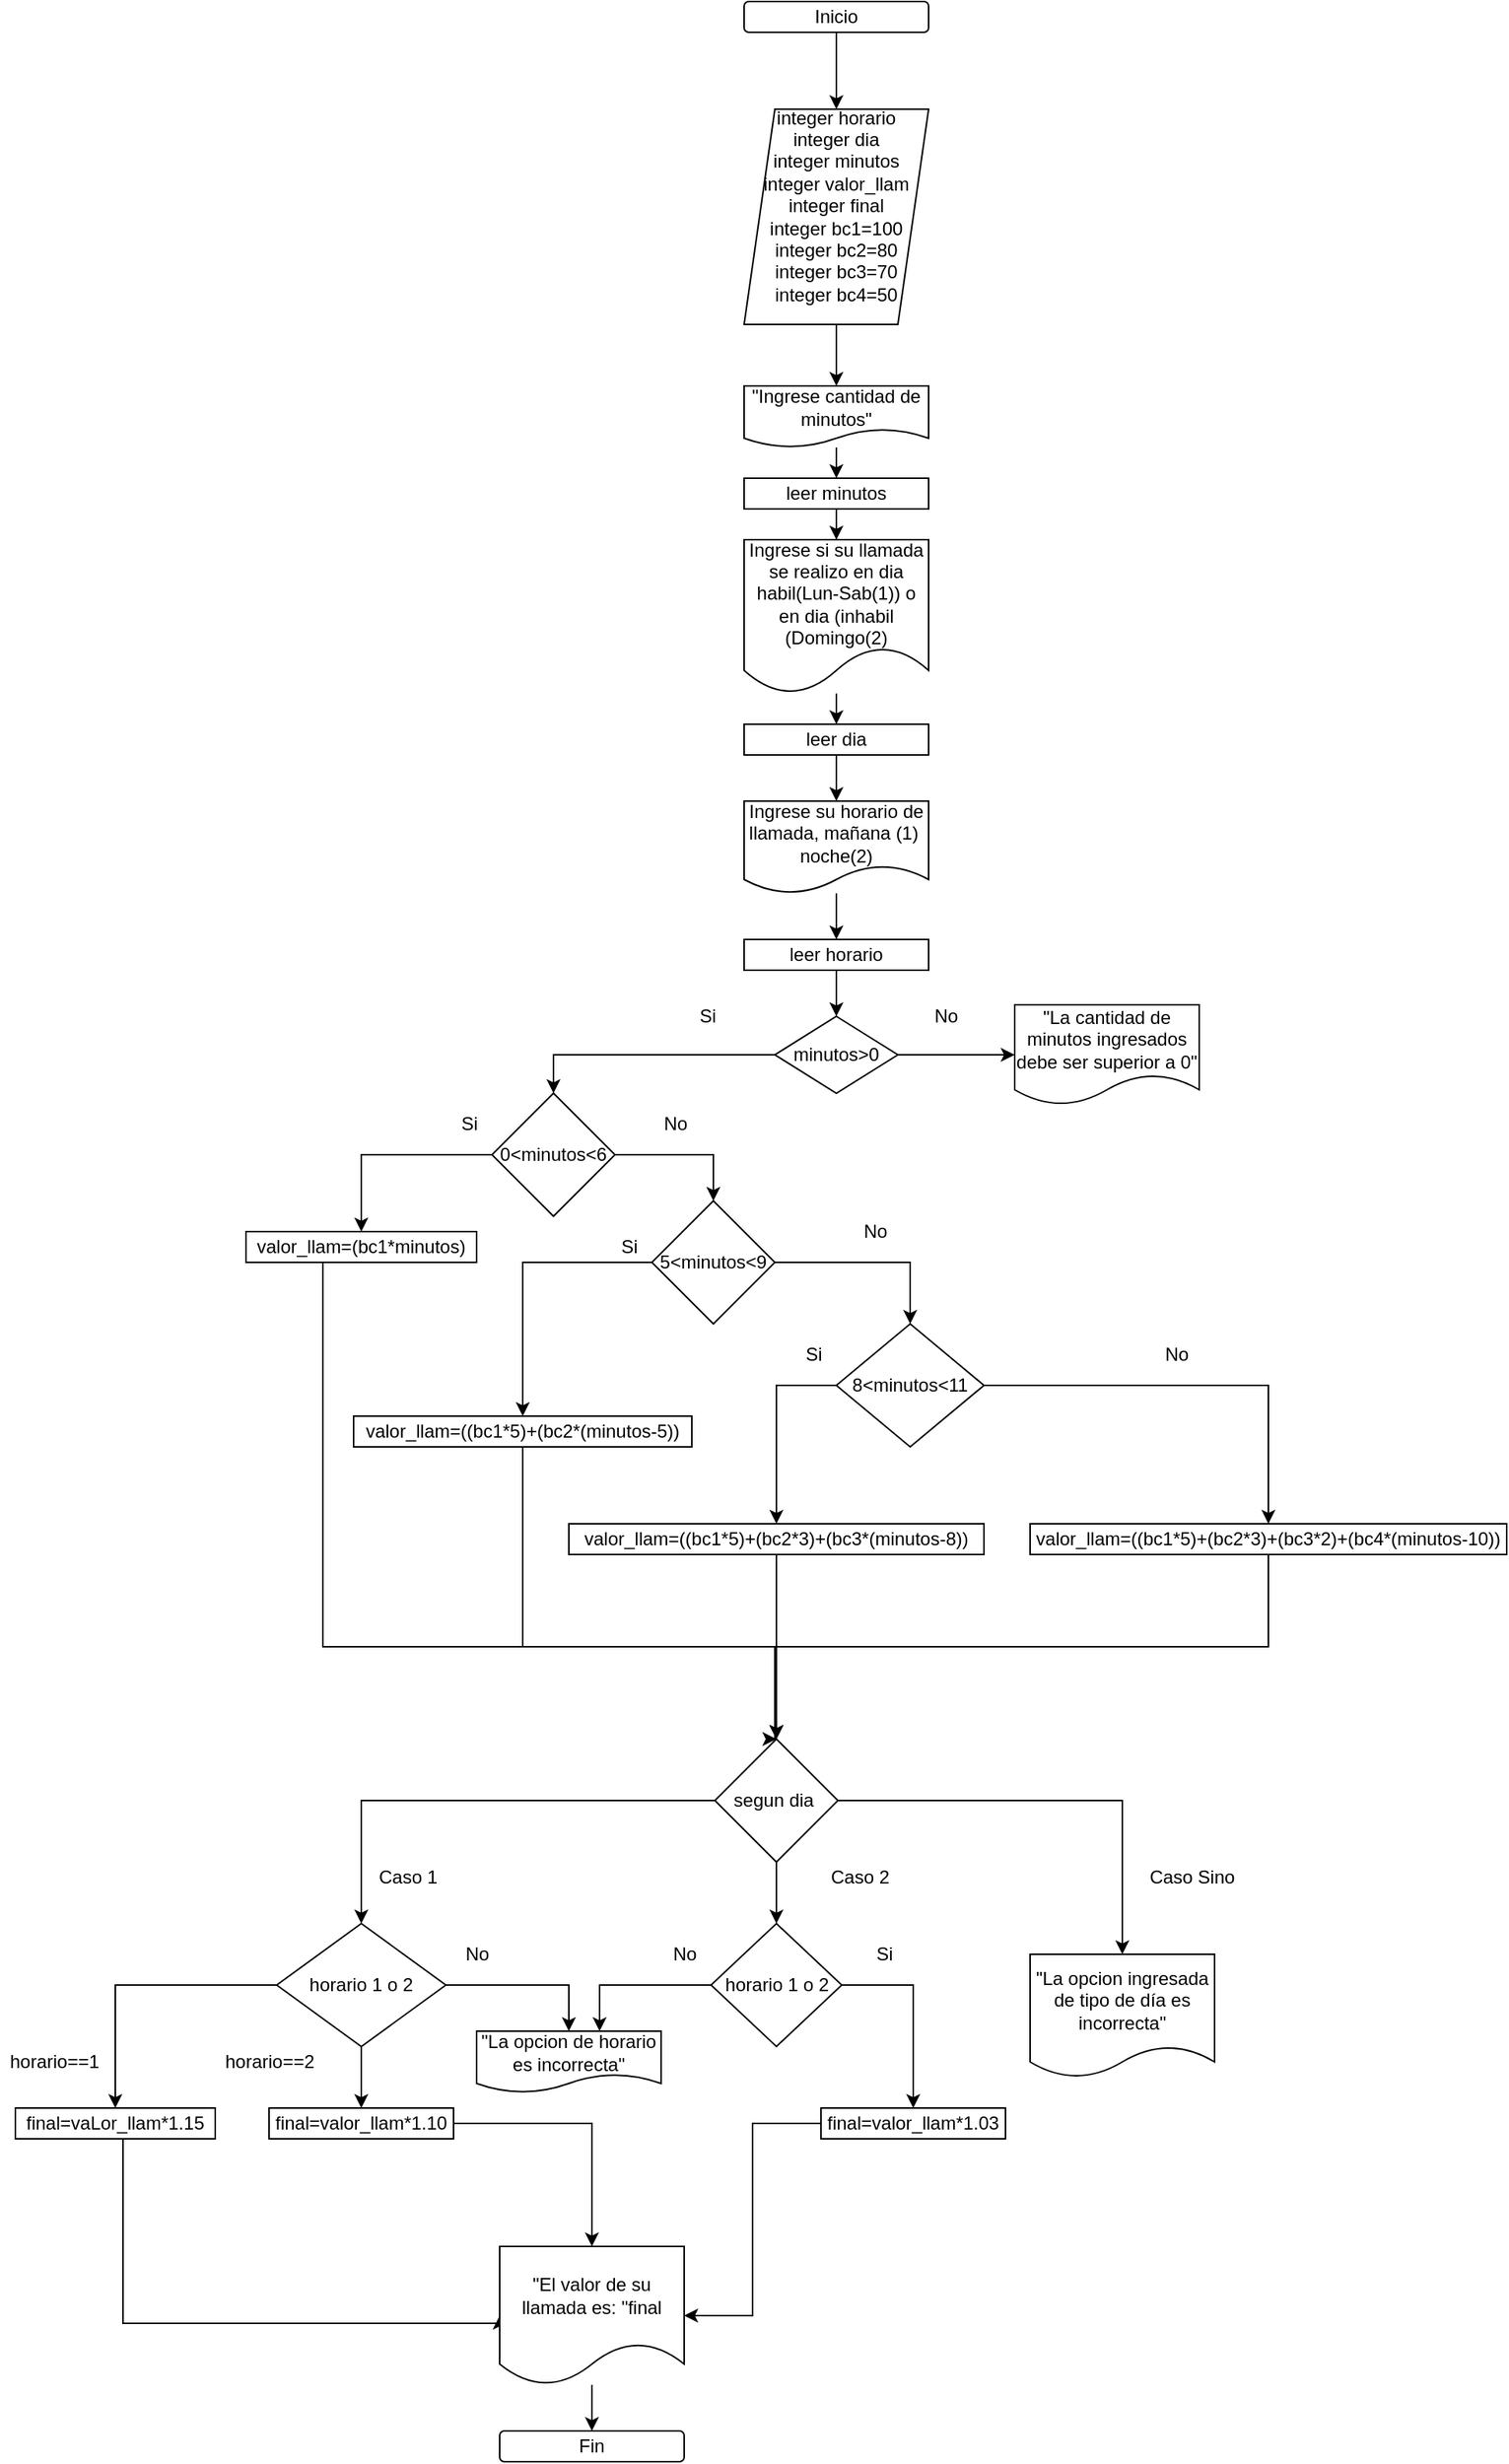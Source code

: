 <mxfile version="14.6.13" type="device"><diagram id="EA3il4k0dkZdK9E4wTJT" name="Página-1"><mxGraphModel dx="1851" dy="592" grid="1" gridSize="10" guides="1" tooltips="1" connect="1" arrows="1" fold="1" page="1" pageScale="1" pageWidth="827" pageHeight="1169" math="0" shadow="0"><root><mxCell id="0"/><mxCell id="1" parent="0"/><mxCell id="KEBzZ-hyadwN8dlAZAl4-3" style="edgeStyle=orthogonalEdgeStyle;rounded=0;orthogonalLoop=1;jettySize=auto;html=1;entryX=0.5;entryY=0;entryDx=0;entryDy=0;" edge="1" parent="1" source="KEBzZ-hyadwN8dlAZAl4-1" target="KEBzZ-hyadwN8dlAZAl4-2"><mxGeometry relative="1" as="geometry"/></mxCell><mxCell id="KEBzZ-hyadwN8dlAZAl4-1" value="Inicio" style="rounded=1;whiteSpace=wrap;html=1;" vertex="1" parent="1"><mxGeometry x="354" y="10" width="120" height="20" as="geometry"/></mxCell><mxCell id="KEBzZ-hyadwN8dlAZAl4-5" style="edgeStyle=orthogonalEdgeStyle;rounded=0;orthogonalLoop=1;jettySize=auto;html=1;" edge="1" parent="1" source="KEBzZ-hyadwN8dlAZAl4-2" target="KEBzZ-hyadwN8dlAZAl4-4"><mxGeometry relative="1" as="geometry"/></mxCell><mxCell id="KEBzZ-hyadwN8dlAZAl4-2" value="&lt;div&gt;integer horario&lt;/div&gt;&lt;div&gt;integer dia&lt;/div&gt;&lt;div&gt;integer minutos&lt;/div&gt;&lt;div&gt;integer valor_llam&lt;/div&gt;&lt;div&gt;integer final&lt;/div&gt;&lt;div&gt;integer bc1=100&lt;/div&gt;&lt;div&gt;integer bc2=80&lt;/div&gt;&lt;div&gt;integer bc3=70&lt;/div&gt;&lt;div&gt;integer bc4=50&lt;/div&gt;&lt;div&gt;&lt;br&gt;&lt;/div&gt;" style="shape=parallelogram;perimeter=parallelogramPerimeter;whiteSpace=wrap;html=1;fixedSize=1;" vertex="1" parent="1"><mxGeometry x="354" y="80" width="120" height="140" as="geometry"/></mxCell><mxCell id="KEBzZ-hyadwN8dlAZAl4-7" style="edgeStyle=orthogonalEdgeStyle;rounded=0;orthogonalLoop=1;jettySize=auto;html=1;" edge="1" parent="1" source="KEBzZ-hyadwN8dlAZAl4-4" target="KEBzZ-hyadwN8dlAZAl4-6"><mxGeometry relative="1" as="geometry"/></mxCell><mxCell id="KEBzZ-hyadwN8dlAZAl4-4" value="&quot;Ingrese cantidad de minutos&quot;" style="shape=document;whiteSpace=wrap;html=1;boundedLbl=1;" vertex="1" parent="1"><mxGeometry x="354" y="260" width="120" height="40" as="geometry"/></mxCell><mxCell id="KEBzZ-hyadwN8dlAZAl4-9" style="edgeStyle=orthogonalEdgeStyle;rounded=0;orthogonalLoop=1;jettySize=auto;html=1;" edge="1" parent="1" source="KEBzZ-hyadwN8dlAZAl4-6" target="KEBzZ-hyadwN8dlAZAl4-8"><mxGeometry relative="1" as="geometry"/></mxCell><mxCell id="KEBzZ-hyadwN8dlAZAl4-6" value="leer minutos" style="rounded=0;whiteSpace=wrap;html=1;" vertex="1" parent="1"><mxGeometry x="354" y="320" width="120" height="20" as="geometry"/></mxCell><mxCell id="KEBzZ-hyadwN8dlAZAl4-15" style="edgeStyle=orthogonalEdgeStyle;rounded=0;orthogonalLoop=1;jettySize=auto;html=1;" edge="1" parent="1" source="KEBzZ-hyadwN8dlAZAl4-8" target="KEBzZ-hyadwN8dlAZAl4-12"><mxGeometry relative="1" as="geometry"/></mxCell><mxCell id="KEBzZ-hyadwN8dlAZAl4-8" value="Ingrese si su llamada se realizo en dia habil(Lun-Sab(1)) o en dia (inhabil (Domingo(2)" style="shape=document;whiteSpace=wrap;html=1;boundedLbl=1;" vertex="1" parent="1"><mxGeometry x="354" y="360" width="120" height="100" as="geometry"/></mxCell><mxCell id="KEBzZ-hyadwN8dlAZAl4-17" style="edgeStyle=orthogonalEdgeStyle;rounded=0;orthogonalLoop=1;jettySize=auto;html=1;entryX=0.5;entryY=0;entryDx=0;entryDy=0;" edge="1" parent="1" source="KEBzZ-hyadwN8dlAZAl4-12" target="KEBzZ-hyadwN8dlAZAl4-16"><mxGeometry relative="1" as="geometry"/></mxCell><mxCell id="KEBzZ-hyadwN8dlAZAl4-12" value="leer dia" style="rounded=0;whiteSpace=wrap;html=1;" vertex="1" parent="1"><mxGeometry x="354" y="480" width="120" height="20" as="geometry"/></mxCell><mxCell id="KEBzZ-hyadwN8dlAZAl4-19" style="edgeStyle=orthogonalEdgeStyle;rounded=0;orthogonalLoop=1;jettySize=auto;html=1;entryX=0.5;entryY=0;entryDx=0;entryDy=0;" edge="1" parent="1" source="KEBzZ-hyadwN8dlAZAl4-16" target="KEBzZ-hyadwN8dlAZAl4-18"><mxGeometry relative="1" as="geometry"/></mxCell><mxCell id="KEBzZ-hyadwN8dlAZAl4-16" value="Ingrese su horario de llamada, mañana (1)&amp;nbsp; noche(2)" style="shape=document;whiteSpace=wrap;html=1;boundedLbl=1;" vertex="1" parent="1"><mxGeometry x="354" y="530" width="120" height="60" as="geometry"/></mxCell><mxCell id="KEBzZ-hyadwN8dlAZAl4-21" style="edgeStyle=orthogonalEdgeStyle;rounded=0;orthogonalLoop=1;jettySize=auto;html=1;entryX=0.5;entryY=0;entryDx=0;entryDy=0;" edge="1" parent="1" source="KEBzZ-hyadwN8dlAZAl4-18" target="KEBzZ-hyadwN8dlAZAl4-20"><mxGeometry relative="1" as="geometry"/></mxCell><mxCell id="KEBzZ-hyadwN8dlAZAl4-18" value="leer horario" style="rounded=0;whiteSpace=wrap;html=1;" vertex="1" parent="1"><mxGeometry x="354" y="620" width="120" height="20" as="geometry"/></mxCell><mxCell id="KEBzZ-hyadwN8dlAZAl4-25" style="edgeStyle=orthogonalEdgeStyle;rounded=0;orthogonalLoop=1;jettySize=auto;html=1;exitX=1;exitY=0.5;exitDx=0;exitDy=0;entryX=0;entryY=0.5;entryDx=0;entryDy=0;" edge="1" parent="1" source="KEBzZ-hyadwN8dlAZAl4-20" target="KEBzZ-hyadwN8dlAZAl4-24"><mxGeometry relative="1" as="geometry"/></mxCell><mxCell id="KEBzZ-hyadwN8dlAZAl4-27" style="edgeStyle=orthogonalEdgeStyle;rounded=0;orthogonalLoop=1;jettySize=auto;html=1;exitX=0;exitY=0.5;exitDx=0;exitDy=0;" edge="1" parent="1" source="KEBzZ-hyadwN8dlAZAl4-20" target="KEBzZ-hyadwN8dlAZAl4-26"><mxGeometry relative="1" as="geometry"><Array as="points"><mxPoint x="230" y="695"/></Array></mxGeometry></mxCell><mxCell id="KEBzZ-hyadwN8dlAZAl4-20" value="minutos&amp;gt;0" style="rhombus;whiteSpace=wrap;html=1;" vertex="1" parent="1"><mxGeometry x="374" y="670" width="80" height="50" as="geometry"/></mxCell><mxCell id="KEBzZ-hyadwN8dlAZAl4-24" value="&quot;La cantidad de minutos ingresados debe ser superior a 0&quot;" style="shape=document;whiteSpace=wrap;html=1;boundedLbl=1;" vertex="1" parent="1"><mxGeometry x="530" y="662.5" width="120" height="65" as="geometry"/></mxCell><mxCell id="KEBzZ-hyadwN8dlAZAl4-29" style="edgeStyle=orthogonalEdgeStyle;rounded=0;orthogonalLoop=1;jettySize=auto;html=1;exitX=1;exitY=0.5;exitDx=0;exitDy=0;entryX=0.5;entryY=0;entryDx=0;entryDy=0;" edge="1" parent="1" source="KEBzZ-hyadwN8dlAZAl4-26" target="KEBzZ-hyadwN8dlAZAl4-28"><mxGeometry relative="1" as="geometry"/></mxCell><mxCell id="KEBzZ-hyadwN8dlAZAl4-31" style="edgeStyle=orthogonalEdgeStyle;rounded=0;orthogonalLoop=1;jettySize=auto;html=1;" edge="1" parent="1" source="KEBzZ-hyadwN8dlAZAl4-26" target="KEBzZ-hyadwN8dlAZAl4-30"><mxGeometry relative="1" as="geometry"/></mxCell><mxCell id="KEBzZ-hyadwN8dlAZAl4-26" value="0&amp;lt;minutos&amp;lt;6" style="rhombus;whiteSpace=wrap;html=1;" vertex="1" parent="1"><mxGeometry x="190" y="720" width="80" height="80" as="geometry"/></mxCell><mxCell id="KEBzZ-hyadwN8dlAZAl4-33" style="edgeStyle=orthogonalEdgeStyle;rounded=0;orthogonalLoop=1;jettySize=auto;html=1;entryX=0.5;entryY=0;entryDx=0;entryDy=0;" edge="1" parent="1" source="KEBzZ-hyadwN8dlAZAl4-28" target="KEBzZ-hyadwN8dlAZAl4-32"><mxGeometry relative="1" as="geometry"><Array as="points"><mxPoint x="210" y="830"/></Array></mxGeometry></mxCell><mxCell id="KEBzZ-hyadwN8dlAZAl4-37" style="edgeStyle=orthogonalEdgeStyle;rounded=0;orthogonalLoop=1;jettySize=auto;html=1;entryX=0.5;entryY=0;entryDx=0;entryDy=0;" edge="1" parent="1" source="KEBzZ-hyadwN8dlAZAl4-28" target="KEBzZ-hyadwN8dlAZAl4-34"><mxGeometry relative="1" as="geometry"/></mxCell><mxCell id="KEBzZ-hyadwN8dlAZAl4-28" value="5&amp;lt;minutos&amp;lt;9" style="rhombus;whiteSpace=wrap;html=1;" vertex="1" parent="1"><mxGeometry x="294" y="790" width="80" height="80" as="geometry"/></mxCell><mxCell id="KEBzZ-hyadwN8dlAZAl4-41" style="edgeStyle=orthogonalEdgeStyle;rounded=0;orthogonalLoop=1;jettySize=auto;html=1;entryX=0.5;entryY=0;entryDx=0;entryDy=0;" edge="1" parent="1" source="KEBzZ-hyadwN8dlAZAl4-30" target="KEBzZ-hyadwN8dlAZAl4-40"><mxGeometry relative="1" as="geometry"><Array as="points"><mxPoint x="80" y="1080"/></Array></mxGeometry></mxCell><mxCell id="KEBzZ-hyadwN8dlAZAl4-30" value="valor_llam=(bc1*minutos)" style="rounded=0;whiteSpace=wrap;html=1;" vertex="1" parent="1"><mxGeometry x="30" y="810" width="150" height="20" as="geometry"/></mxCell><mxCell id="KEBzZ-hyadwN8dlAZAl4-44" style="edgeStyle=orthogonalEdgeStyle;rounded=0;orthogonalLoop=1;jettySize=auto;html=1;entryX=0.5;entryY=0;entryDx=0;entryDy=0;" edge="1" parent="1" source="KEBzZ-hyadwN8dlAZAl4-32" target="KEBzZ-hyadwN8dlAZAl4-40"><mxGeometry relative="1" as="geometry"><Array as="points"><mxPoint x="210" y="1080"/><mxPoint x="374" y="1080"/></Array></mxGeometry></mxCell><mxCell id="KEBzZ-hyadwN8dlAZAl4-32" value="valor_llam=((bc1*5)+(bc2*(minutos-5))" style="rounded=0;whiteSpace=wrap;html=1;" vertex="1" parent="1"><mxGeometry x="100" y="930" width="220" height="20" as="geometry"/></mxCell><mxCell id="KEBzZ-hyadwN8dlAZAl4-36" style="edgeStyle=orthogonalEdgeStyle;rounded=0;orthogonalLoop=1;jettySize=auto;html=1;entryX=0.5;entryY=0;entryDx=0;entryDy=0;" edge="1" parent="1" source="KEBzZ-hyadwN8dlAZAl4-34" target="KEBzZ-hyadwN8dlAZAl4-35"><mxGeometry relative="1" as="geometry"><Array as="points"><mxPoint x="375" y="910"/></Array></mxGeometry></mxCell><mxCell id="KEBzZ-hyadwN8dlAZAl4-39" style="edgeStyle=orthogonalEdgeStyle;rounded=0;orthogonalLoop=1;jettySize=auto;html=1;" edge="1" parent="1" source="KEBzZ-hyadwN8dlAZAl4-34" target="KEBzZ-hyadwN8dlAZAl4-38"><mxGeometry relative="1" as="geometry"/></mxCell><mxCell id="KEBzZ-hyadwN8dlAZAl4-34" value="8&amp;lt;minutos&amp;lt;11" style="rhombus;whiteSpace=wrap;html=1;" vertex="1" parent="1"><mxGeometry x="414" y="870" width="96" height="80" as="geometry"/></mxCell><mxCell id="KEBzZ-hyadwN8dlAZAl4-45" style="edgeStyle=orthogonalEdgeStyle;rounded=0;orthogonalLoop=1;jettySize=auto;html=1;" edge="1" parent="1" source="KEBzZ-hyadwN8dlAZAl4-35" target="KEBzZ-hyadwN8dlAZAl4-40"><mxGeometry relative="1" as="geometry"/></mxCell><mxCell id="KEBzZ-hyadwN8dlAZAl4-35" value="valor_llam=((bc1*5)+(bc2*3)+(bc3*(minutos-8))" style="rounded=0;whiteSpace=wrap;html=1;" vertex="1" parent="1"><mxGeometry x="240" y="1000" width="270" height="20" as="geometry"/></mxCell><mxCell id="KEBzZ-hyadwN8dlAZAl4-46" style="edgeStyle=orthogonalEdgeStyle;rounded=0;orthogonalLoop=1;jettySize=auto;html=1;entryX=0.5;entryY=0;entryDx=0;entryDy=0;" edge="1" parent="1" source="KEBzZ-hyadwN8dlAZAl4-38" target="KEBzZ-hyadwN8dlAZAl4-40"><mxGeometry relative="1" as="geometry"><Array as="points"><mxPoint x="695" y="1080"/><mxPoint x="375" y="1080"/></Array></mxGeometry></mxCell><mxCell id="KEBzZ-hyadwN8dlAZAl4-38" value="valor_llam=((bc1*5)+(bc2*3)+(bc3*2)+(bc4*(minutos-10))" style="rounded=0;whiteSpace=wrap;html=1;" vertex="1" parent="1"><mxGeometry x="540" y="1000" width="310" height="20" as="geometry"/></mxCell><mxCell id="KEBzZ-hyadwN8dlAZAl4-47" style="edgeStyle=orthogonalEdgeStyle;rounded=0;orthogonalLoop=1;jettySize=auto;html=1;exitX=0;exitY=0.5;exitDx=0;exitDy=0;" edge="1" parent="1" source="KEBzZ-hyadwN8dlAZAl4-40" target="KEBzZ-hyadwN8dlAZAl4-53"><mxGeometry relative="1" as="geometry"><mxPoint x="170" y="1250" as="targetPoint"/></mxGeometry></mxCell><mxCell id="KEBzZ-hyadwN8dlAZAl4-50" style="edgeStyle=orthogonalEdgeStyle;rounded=0;orthogonalLoop=1;jettySize=auto;html=1;entryX=0.5;entryY=0;entryDx=0;entryDy=0;" edge="1" parent="1" source="KEBzZ-hyadwN8dlAZAl4-40" target="KEBzZ-hyadwN8dlAZAl4-54"><mxGeometry relative="1" as="geometry"><mxPoint x="375" y="1270" as="targetPoint"/></mxGeometry></mxCell><mxCell id="KEBzZ-hyadwN8dlAZAl4-78" style="edgeStyle=orthogonalEdgeStyle;rounded=0;orthogonalLoop=1;jettySize=auto;html=1;entryX=0.5;entryY=0;entryDx=0;entryDy=0;" edge="1" parent="1" source="KEBzZ-hyadwN8dlAZAl4-40" target="KEBzZ-hyadwN8dlAZAl4-77"><mxGeometry relative="1" as="geometry"/></mxCell><mxCell id="KEBzZ-hyadwN8dlAZAl4-40" value="segun dia&amp;nbsp;" style="rhombus;whiteSpace=wrap;html=1;" vertex="1" parent="1"><mxGeometry x="335" y="1140" width="80" height="80" as="geometry"/></mxCell><mxCell id="KEBzZ-hyadwN8dlAZAl4-71" style="edgeStyle=orthogonalEdgeStyle;rounded=0;orthogonalLoop=1;jettySize=auto;html=1;exitX=0;exitY=0.5;exitDx=0;exitDy=0;" edge="1" parent="1" source="KEBzZ-hyadwN8dlAZAl4-53" target="KEBzZ-hyadwN8dlAZAl4-68"><mxGeometry relative="1" as="geometry"/></mxCell><mxCell id="KEBzZ-hyadwN8dlAZAl4-73" style="edgeStyle=orthogonalEdgeStyle;rounded=0;orthogonalLoop=1;jettySize=auto;html=1;exitX=0.5;exitY=1;exitDx=0;exitDy=0;entryX=0.5;entryY=0;entryDx=0;entryDy=0;" edge="1" parent="1" source="KEBzZ-hyadwN8dlAZAl4-53" target="KEBzZ-hyadwN8dlAZAl4-69"><mxGeometry relative="1" as="geometry"/></mxCell><mxCell id="KEBzZ-hyadwN8dlAZAl4-76" style="edgeStyle=orthogonalEdgeStyle;rounded=0;orthogonalLoop=1;jettySize=auto;html=1;exitX=1;exitY=0.5;exitDx=0;exitDy=0;entryX=0.5;entryY=0;entryDx=0;entryDy=0;" edge="1" parent="1" source="KEBzZ-hyadwN8dlAZAl4-53" target="KEBzZ-hyadwN8dlAZAl4-75"><mxGeometry relative="1" as="geometry"/></mxCell><mxCell id="KEBzZ-hyadwN8dlAZAl4-53" value="horario 1 o 2" style="rhombus;whiteSpace=wrap;html=1;" vertex="1" parent="1"><mxGeometry x="50" y="1260" width="110" height="80" as="geometry"/></mxCell><mxCell id="KEBzZ-hyadwN8dlAZAl4-79" style="edgeStyle=orthogonalEdgeStyle;rounded=0;orthogonalLoop=1;jettySize=auto;html=1;" edge="1" parent="1" source="KEBzZ-hyadwN8dlAZAl4-54" target="KEBzZ-hyadwN8dlAZAl4-75"><mxGeometry relative="1" as="geometry"><Array as="points"><mxPoint x="260" y="1300"/></Array></mxGeometry></mxCell><mxCell id="KEBzZ-hyadwN8dlAZAl4-83" style="edgeStyle=orthogonalEdgeStyle;rounded=0;orthogonalLoop=1;jettySize=auto;html=1;exitX=1;exitY=0.5;exitDx=0;exitDy=0;entryX=0.5;entryY=0;entryDx=0;entryDy=0;" edge="1" parent="1" source="KEBzZ-hyadwN8dlAZAl4-54" target="KEBzZ-hyadwN8dlAZAl4-70"><mxGeometry relative="1" as="geometry"/></mxCell><mxCell id="KEBzZ-hyadwN8dlAZAl4-54" value="&lt;span&gt;horario 1 o 2&lt;/span&gt;" style="rhombus;whiteSpace=wrap;html=1;" vertex="1" parent="1"><mxGeometry x="332.5" y="1260" width="85" height="80" as="geometry"/></mxCell><mxCell id="KEBzZ-hyadwN8dlAZAl4-57" value="Si" style="text;html=1;align=center;verticalAlign=middle;resizable=0;points=[];autosize=1;strokeColor=none;" vertex="1" parent="1"><mxGeometry x="315" y="660" width="30" height="20" as="geometry"/></mxCell><mxCell id="KEBzZ-hyadwN8dlAZAl4-58" value="Si" style="text;html=1;align=center;verticalAlign=middle;resizable=0;points=[];autosize=1;strokeColor=none;" vertex="1" parent="1"><mxGeometry x="160" y="730" width="30" height="20" as="geometry"/></mxCell><mxCell id="KEBzZ-hyadwN8dlAZAl4-59" value="Si" style="text;html=1;align=center;verticalAlign=middle;resizable=0;points=[];autosize=1;strokeColor=none;" vertex="1" parent="1"><mxGeometry x="264" y="810" width="30" height="20" as="geometry"/></mxCell><mxCell id="KEBzZ-hyadwN8dlAZAl4-60" value="Si" style="text;html=1;align=center;verticalAlign=middle;resizable=0;points=[];autosize=1;strokeColor=none;" vertex="1" parent="1"><mxGeometry x="384" y="880" width="30" height="20" as="geometry"/></mxCell><mxCell id="KEBzZ-hyadwN8dlAZAl4-61" value="No" style="text;html=1;align=center;verticalAlign=middle;resizable=0;points=[];autosize=1;strokeColor=none;" vertex="1" parent="1"><mxGeometry x="470" y="660" width="30" height="20" as="geometry"/></mxCell><mxCell id="KEBzZ-hyadwN8dlAZAl4-62" value="No" style="text;html=1;align=center;verticalAlign=middle;resizable=0;points=[];autosize=1;strokeColor=none;" vertex="1" parent="1"><mxGeometry x="294" y="730" width="30" height="20" as="geometry"/></mxCell><mxCell id="KEBzZ-hyadwN8dlAZAl4-63" value="No" style="text;html=1;align=center;verticalAlign=middle;resizable=0;points=[];autosize=1;strokeColor=none;" vertex="1" parent="1"><mxGeometry x="424" y="800" width="30" height="20" as="geometry"/></mxCell><mxCell id="KEBzZ-hyadwN8dlAZAl4-64" value="No" style="text;html=1;align=center;verticalAlign=middle;resizable=0;points=[];autosize=1;strokeColor=none;" vertex="1" parent="1"><mxGeometry x="620" y="880" width="30" height="20" as="geometry"/></mxCell><mxCell id="KEBzZ-hyadwN8dlAZAl4-65" value="Caso 1" style="text;html=1;align=center;verticalAlign=middle;resizable=0;points=[];autosize=1;strokeColor=none;" vertex="1" parent="1"><mxGeometry x="110" y="1220" width="50" height="20" as="geometry"/></mxCell><mxCell id="KEBzZ-hyadwN8dlAZAl4-66" value="Caso 2" style="text;html=1;align=center;verticalAlign=middle;resizable=0;points=[];autosize=1;strokeColor=none;" vertex="1" parent="1"><mxGeometry x="404" y="1220" width="50" height="20" as="geometry"/></mxCell><mxCell id="KEBzZ-hyadwN8dlAZAl4-67" value="Caso Sino" style="text;html=1;align=center;verticalAlign=middle;resizable=0;points=[];autosize=1;strokeColor=none;" vertex="1" parent="1"><mxGeometry x="610" y="1220" width="70" height="20" as="geometry"/></mxCell><mxCell id="KEBzZ-hyadwN8dlAZAl4-93" style="edgeStyle=orthogonalEdgeStyle;rounded=0;orthogonalLoop=1;jettySize=auto;html=1;entryX=0;entryY=0.5;entryDx=0;entryDy=0;" edge="1" parent="1" source="KEBzZ-hyadwN8dlAZAl4-68" target="KEBzZ-hyadwN8dlAZAl4-90"><mxGeometry relative="1" as="geometry"><Array as="points"><mxPoint x="-50" y="1520"/></Array></mxGeometry></mxCell><mxCell id="KEBzZ-hyadwN8dlAZAl4-68" value="&lt;div&gt;final=vaLor_llam*1.15&lt;/div&gt;" style="rounded=0;whiteSpace=wrap;html=1;" vertex="1" parent="1"><mxGeometry x="-120" y="1380" width="130" height="20" as="geometry"/></mxCell><mxCell id="KEBzZ-hyadwN8dlAZAl4-92" style="edgeStyle=orthogonalEdgeStyle;rounded=0;orthogonalLoop=1;jettySize=auto;html=1;entryX=0.5;entryY=0;entryDx=0;entryDy=0;" edge="1" parent="1" source="KEBzZ-hyadwN8dlAZAl4-69" target="KEBzZ-hyadwN8dlAZAl4-90"><mxGeometry relative="1" as="geometry"/></mxCell><mxCell id="KEBzZ-hyadwN8dlAZAl4-69" value="final=valor_llam*1.10" style="rounded=0;whiteSpace=wrap;html=1;" vertex="1" parent="1"><mxGeometry x="45" y="1380" width="120" height="20" as="geometry"/></mxCell><mxCell id="KEBzZ-hyadwN8dlAZAl4-94" style="edgeStyle=orthogonalEdgeStyle;rounded=0;orthogonalLoop=1;jettySize=auto;html=1;entryX=1;entryY=0.5;entryDx=0;entryDy=0;" edge="1" parent="1" source="KEBzZ-hyadwN8dlAZAl4-70" target="KEBzZ-hyadwN8dlAZAl4-90"><mxGeometry relative="1" as="geometry"/></mxCell><mxCell id="KEBzZ-hyadwN8dlAZAl4-70" value="final=valor_llam*1.03" style="rounded=0;whiteSpace=wrap;html=1;" vertex="1" parent="1"><mxGeometry x="404" y="1380" width="120" height="20" as="geometry"/></mxCell><mxCell id="KEBzZ-hyadwN8dlAZAl4-72" value="horario==1" style="text;html=1;align=center;verticalAlign=middle;resizable=0;points=[];autosize=1;strokeColor=none;" vertex="1" parent="1"><mxGeometry x="-130" y="1340" width="70" height="20" as="geometry"/></mxCell><mxCell id="KEBzZ-hyadwN8dlAZAl4-74" value="horario==2" style="text;html=1;align=center;verticalAlign=middle;resizable=0;points=[];autosize=1;strokeColor=none;" vertex="1" parent="1"><mxGeometry x="10" y="1340" width="70" height="20" as="geometry"/></mxCell><mxCell id="KEBzZ-hyadwN8dlAZAl4-75" value="&quot;La opcion de horario es incorrecta&quot;" style="shape=document;whiteSpace=wrap;html=1;boundedLbl=1;rounded=0;" vertex="1" parent="1"><mxGeometry x="180" y="1330" width="120" height="40" as="geometry"/></mxCell><mxCell id="KEBzZ-hyadwN8dlAZAl4-77" value="&quot;La opcion ingresada de tipo de día es incorrecta&quot;" style="shape=document;whiteSpace=wrap;html=1;boundedLbl=1;rounded=0;size=0.25;" vertex="1" parent="1"><mxGeometry x="540" y="1280" width="120" height="80" as="geometry"/></mxCell><mxCell id="KEBzZ-hyadwN8dlAZAl4-80" value="No" style="text;html=1;align=center;verticalAlign=middle;resizable=0;points=[];autosize=1;strokeColor=none;" vertex="1" parent="1"><mxGeometry x="165" y="1270" width="30" height="20" as="geometry"/></mxCell><mxCell id="KEBzZ-hyadwN8dlAZAl4-82" value="No" style="text;html=1;align=center;verticalAlign=middle;resizable=0;points=[];autosize=1;strokeColor=none;" vertex="1" parent="1"><mxGeometry x="300" y="1270" width="30" height="20" as="geometry"/></mxCell><mxCell id="KEBzZ-hyadwN8dlAZAl4-85" value="Si" style="text;html=1;align=center;verticalAlign=middle;resizable=0;points=[];autosize=1;strokeColor=none;" vertex="1" parent="1"><mxGeometry x="430" y="1270" width="30" height="20" as="geometry"/></mxCell><mxCell id="KEBzZ-hyadwN8dlAZAl4-96" style="edgeStyle=orthogonalEdgeStyle;rounded=0;orthogonalLoop=1;jettySize=auto;html=1;entryX=0.5;entryY=0;entryDx=0;entryDy=0;" edge="1" parent="1" source="KEBzZ-hyadwN8dlAZAl4-90" target="KEBzZ-hyadwN8dlAZAl4-95"><mxGeometry relative="1" as="geometry"/></mxCell><mxCell id="KEBzZ-hyadwN8dlAZAl4-90" value="&quot;El valor de su llamada es: &quot;final" style="shape=document;whiteSpace=wrap;html=1;boundedLbl=1;rounded=0;" vertex="1" parent="1"><mxGeometry x="195" y="1470" width="120" height="90" as="geometry"/></mxCell><mxCell id="KEBzZ-hyadwN8dlAZAl4-95" value="Fin" style="rounded=1;whiteSpace=wrap;html=1;" vertex="1" parent="1"><mxGeometry x="195" y="1590" width="120" height="20" as="geometry"/></mxCell></root></mxGraphModel></diagram></mxfile>